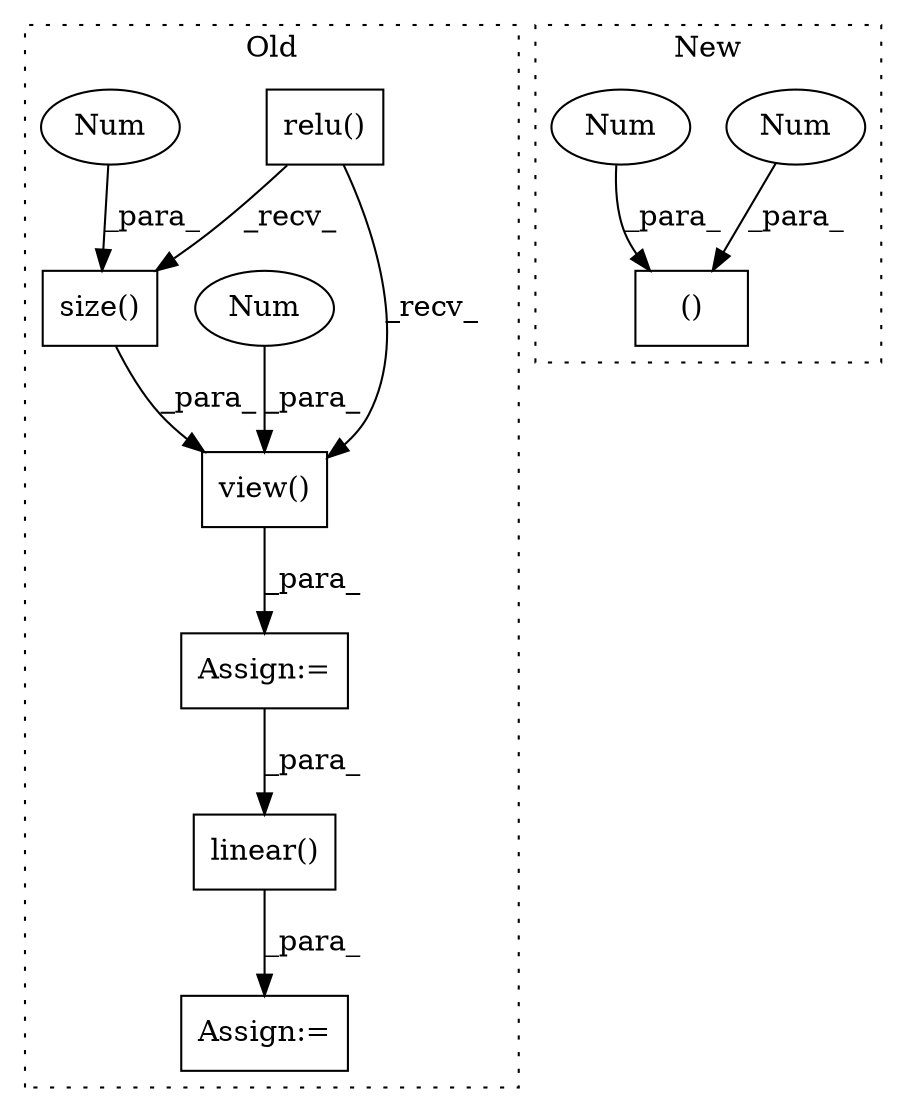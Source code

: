 digraph G {
subgraph cluster0 {
1 [label="relu()" a="75" s="2977,2997" l="10,1" shape="box"];
3 [label="Assign:=" a="68" s="3046" l="3" shape="box"];
4 [label="view()" a="75" s="3015,3035" l="7,1" shape="box"];
6 [label="Num" a="76" s="3033" l="2" shape="ellipse"];
8 [label="size()" a="75" s="3022,3030" l="7,1" shape="box"];
9 [label="Num" a="76" s="3029" l="1" shape="ellipse"];
10 [label="Assign:=" a="68" s="3012" l="3" shape="box"];
11 [label="linear()" a="75" s="3049,3062" l="12,1" shape="box"];
label = "Old";
style="dotted";
}
subgraph cluster1 {
2 [label="()" a="54" s="5333" l="3" shape="box"];
5 [label="Num" a="76" s="5335" l="1" shape="ellipse"];
7 [label="Num" a="76" s="5332" l="1" shape="ellipse"];
label = "New";
style="dotted";
}
1 -> 4 [label="_recv_"];
1 -> 8 [label="_recv_"];
4 -> 10 [label="_para_"];
5 -> 2 [label="_para_"];
6 -> 4 [label="_para_"];
7 -> 2 [label="_para_"];
8 -> 4 [label="_para_"];
9 -> 8 [label="_para_"];
10 -> 11 [label="_para_"];
11 -> 3 [label="_para_"];
}